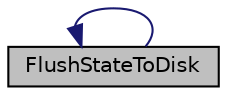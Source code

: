 digraph "FlushStateToDisk"
{
  edge [fontname="Helvetica",fontsize="10",labelfontname="Helvetica",labelfontsize="10"];
  node [fontname="Helvetica",fontsize="10",shape=record];
  rankdir="LR";
  Node421 [label="FlushStateToDisk",height=0.2,width=0.4,color="black", fillcolor="grey75", style="filled", fontcolor="black"];
  Node421 -> Node421 [dir="back",color="midnightblue",fontsize="10",style="solid",fontname="Helvetica"];
}
